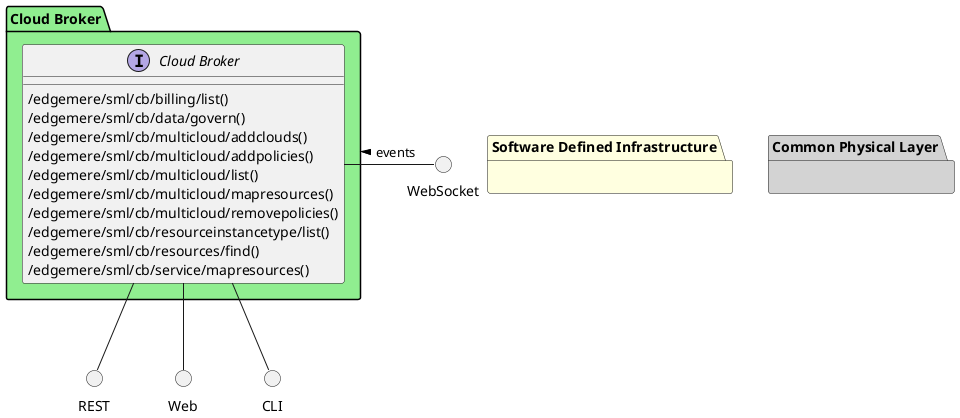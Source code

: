 @startuml


package "Software Defined Infrastructure" #lightyellow {

}

package "Cloud Broker" #lightgreen {

}

package "Common Physical Layer" #lightgray {

}


package "Cloud Broker" #lightgreen {

    interface "Cloud Broker" as i {
    
            /edgemere/sml/cb/billing/list()
            /edgemere/sml/cb/data/govern()
            /edgemere/sml/cb/multicloud/addclouds()
            /edgemere/sml/cb/multicloud/addpolicies()
            /edgemere/sml/cb/multicloud/list()
            /edgemere/sml/cb/multicloud/mapresources()
            /edgemere/sml/cb/multicloud/removepolicies()
            /edgemere/sml/cb/resourceinstancetype/list()
            /edgemere/sml/cb/resources/find()
            /edgemere/sml/cb/service/mapresources()
    
    }
}

circle REST
circle Web
circle CLI
circle WebSocket

i -down- Web
i -down- CLI
i -down- REST
WebSocket -left- i: events >

package "Cloud Broker" #lightgreen {


}



@enduml
